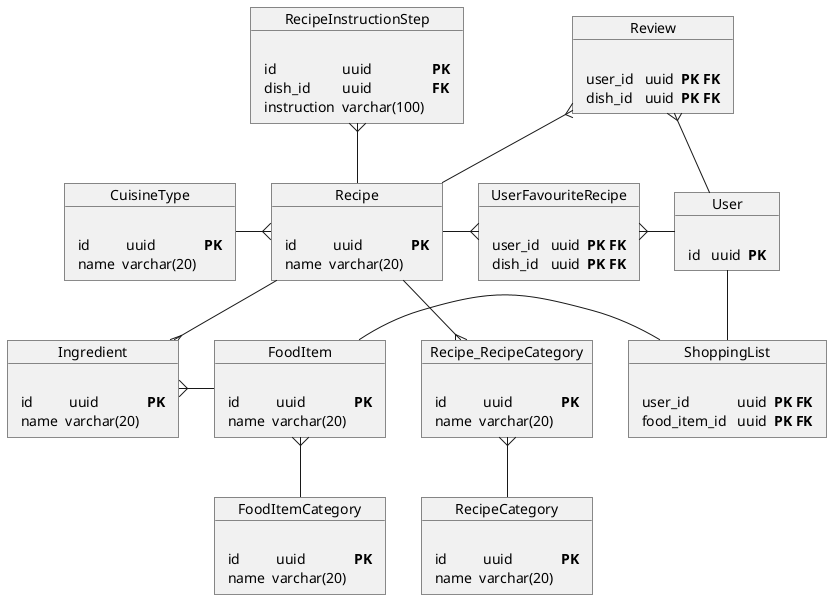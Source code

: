 @startuml
object Recipe {
    <#F1F1F1,#F1F1F1>|= |= |= |
    | id |  uuid | **PK** |
    | name | varchar(20) |
}

object RecipeInstructionStep {
    <#F1F1F1,#F1F1F1>|= |= |= |
    | id | uuid | **PK** |
    | dish_id | uuid | **FK** |
    | instruction | varchar(100) |
}

object Ingredient {
  <#F1F1F1,#F1F1F1>|= |= |= |
    | id |  uuid | **PK** |
    | name | varchar(20) |
}

object FoodItem {
  <#F1F1F1,#F1F1F1>|= |= |= |
    | id |  uuid | **PK** |
    | name | varchar(20) |
}

object FoodItemCategory {
  <#F1F1F1,#F1F1F1>|= |= |= |
    | id |  uuid | **PK** |
    | name | varchar(20) |
}

object CuisineType {
    <#F1F1F1,#F1F1F1>|= |= |= |
    | id |  uuid | **PK** |
    | name | varchar(20) |
}

object RecipeCategory {
    <#F1F1F1,#F1F1F1>|= |= |= |
    | id |  uuid | **PK** |
    | name | varchar(20) |
}

object Recipe_RecipeCategory {
    <#F1F1F1,#F1F1F1>|= |= |= |
    | id |  uuid | **PK** |
    | name | varchar(20) |
}

object User {
    <#F1F1F1,#F1F1F1>|= |= |= |
    | id |  uuid | **PK** |
}

object UserFavouriteRecipe {
    <#F1F1F1,#F1F1F1>|= |= |= |
    | user_id |  uuid | **PK FK** |
    | dish_id |  uuid | **PK FK** |
}

object Review {
    <#F1F1F1,#F1F1F1>|= |= |= |
    | user_id |  uuid | **PK FK** |
    | dish_id |  uuid | **PK FK** |
}

object ShoppingList {
    <#F1F1F1,#F1F1F1>|= |= |= |
    | user_id |  uuid | **PK FK** |
    | food_item_id |  uuid | **PK FK** |
}

Recipe -down-{ Ingredient
RecipeInstructionStep }-- Recipe
Ingredient }-right- FoodItem
FoodItem }-- FoodItemCategory
Recipe }-left- CuisineType

Recipe --{ Recipe_RecipeCategory
Recipe_RecipeCategory }-- RecipeCategory

Recipe -right-{ UserFavouriteRecipe
UserFavouriteRecipe }-right- User
Recipe -up-{ Review
Review }-down- User
User -- ShoppingList
ShoppingList -left- FoodItem
@enduml
